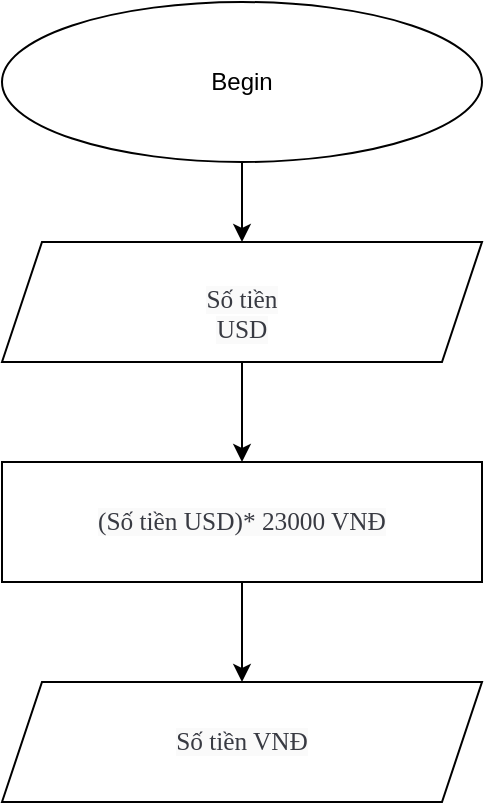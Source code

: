 <mxfile version="14.4.3" type="device"><diagram id="r3Y4OJG9km1IB_3X9aWs" name="Page-1"><mxGraphModel dx="1038" dy="548" grid="1" gridSize="10" guides="1" tooltips="1" connect="1" arrows="1" fold="1" page="1" pageScale="1" pageWidth="827" pageHeight="1169" math="0" shadow="0"><root><mxCell id="0"/><mxCell id="1" parent="0"/><mxCell id="VvzoCUs-5EfJ61CptRQB-1" value="Begin" style="ellipse;whiteSpace=wrap;html=1;" vertex="1" parent="1"><mxGeometry x="320" y="30" width="240" height="80" as="geometry"/></mxCell><mxCell id="VvzoCUs-5EfJ61CptRQB-2" value="&lt;p class=&quot;MsoNormal&quot; style=&quot;margin-bottom: 0in ; line-height: normal&quot;&gt;&lt;span style=&quot;font-size: 9.5pt ; font-family: &amp;#34;consolas&amp;#34; ; color: #383a42 ; background: #fafafa&quot;&gt;Số tiền&lt;br/&gt;USD&lt;/span&gt;&lt;/p&gt;" style="shape=parallelogram;perimeter=parallelogramPerimeter;whiteSpace=wrap;html=1;fixedSize=1;" vertex="1" parent="1"><mxGeometry x="320" y="150" width="240" height="60" as="geometry"/></mxCell><mxCell id="VvzoCUs-5EfJ61CptRQB-9" value="&lt;span style=&quot;font-size: 9.5pt ; line-height: 107% ; font-family: &amp;#34;consolas&amp;#34; ; color: #383a42 ; background: #fafafa&quot;&gt;(Số tiền USD)*&lt;/span&gt;&lt;span class=&quot;bash&quot;&gt;&lt;span style=&quot;font-size: 9.5pt ; line-height: 107% ; font-family: &amp;#34;consolas&amp;#34; ; color: #383a42 ; background: #fafafa&quot;&gt; 23000 VNĐ&lt;/span&gt;&lt;/span&gt;" style="rounded=0;whiteSpace=wrap;html=1;" vertex="1" parent="1"><mxGeometry x="320" y="260" width="240" height="60" as="geometry"/></mxCell><mxCell id="VvzoCUs-5EfJ61CptRQB-10" value="&lt;span style=&quot;font-size: 9.5pt ; line-height: 107% ; font-family: &amp;#34;consolas&amp;#34; ; color: #383a42 ; background: #fafafa&quot;&gt;Số tiền VNĐ&lt;/span&gt;" style="shape=parallelogram;perimeter=parallelogramPerimeter;whiteSpace=wrap;html=1;fixedSize=1;" vertex="1" parent="1"><mxGeometry x="320" y="370" width="240" height="60" as="geometry"/></mxCell><mxCell id="VvzoCUs-5EfJ61CptRQB-13" value="" style="endArrow=classic;html=1;exitX=0.5;exitY=1;exitDx=0;exitDy=0;" edge="1" parent="1" source="VvzoCUs-5EfJ61CptRQB-1"><mxGeometry width="50" height="50" relative="1" as="geometry"><mxPoint x="390" y="200" as="sourcePoint"/><mxPoint x="440" y="150" as="targetPoint"/></mxGeometry></mxCell><mxCell id="VvzoCUs-5EfJ61CptRQB-17" value="" style="endArrow=classic;html=1;exitX=0.5;exitY=1;exitDx=0;exitDy=0;entryX=0.5;entryY=0;entryDx=0;entryDy=0;" edge="1" parent="1" source="VvzoCUs-5EfJ61CptRQB-2" target="VvzoCUs-5EfJ61CptRQB-9"><mxGeometry width="50" height="50" relative="1" as="geometry"><mxPoint x="440" y="220" as="sourcePoint"/><mxPoint x="430" y="260" as="targetPoint"/></mxGeometry></mxCell><mxCell id="VvzoCUs-5EfJ61CptRQB-20" value="" style="endArrow=classic;html=1;exitX=0.5;exitY=1;exitDx=0;exitDy=0;" edge="1" parent="1" source="VvzoCUs-5EfJ61CptRQB-9"><mxGeometry width="50" height="50" relative="1" as="geometry"><mxPoint x="440" y="340" as="sourcePoint"/><mxPoint x="440" y="370" as="targetPoint"/></mxGeometry></mxCell></root></mxGraphModel></diagram></mxfile>